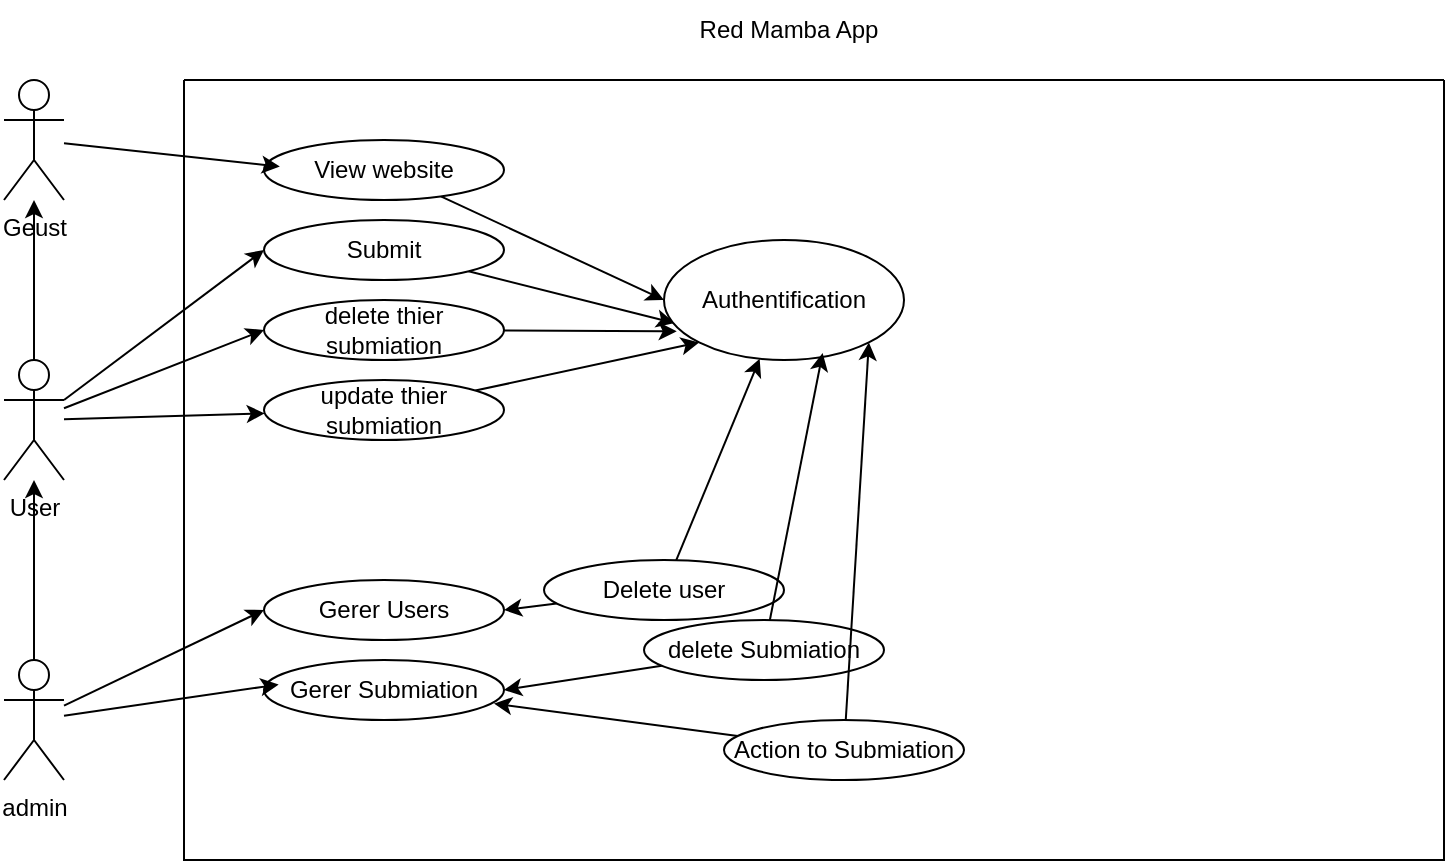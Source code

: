 <mxfile>
    <diagram id="0E9J-GljorU6EC5URQJj" name="Page-1">
        <mxGraphModel dx="900" dy="522" grid="1" gridSize="10" guides="1" tooltips="1" connect="1" arrows="1" fold="1" page="1" pageScale="1" pageWidth="850" pageHeight="1100" math="0" shadow="0">
            <root>
                <mxCell id="0"/>
                <mxCell id="1" parent="0"/>
                <mxCell id="3" value="" style="swimlane;startSize=0;" vertex="1" parent="1">
                    <mxGeometry x="140" y="100" width="630" height="390" as="geometry"/>
                </mxCell>
                <mxCell id="31" style="edgeStyle=none;html=1;entryX=0.044;entryY=0.692;entryDx=0;entryDy=0;entryPerimeter=0;" edge="1" parent="3" source="10" target="29">
                    <mxGeometry relative="1" as="geometry"/>
                </mxCell>
                <mxCell id="10" value="Submit" style="ellipse;whiteSpace=wrap;html=1;" vertex="1" parent="3">
                    <mxGeometry x="40" y="70" width="120" height="30" as="geometry"/>
                </mxCell>
                <mxCell id="30" style="edgeStyle=none;html=1;entryX=0;entryY=0.5;entryDx=0;entryDy=0;" edge="1" parent="3" source="11" target="29">
                    <mxGeometry relative="1" as="geometry"/>
                </mxCell>
                <mxCell id="11" value="View website" style="ellipse;whiteSpace=wrap;html=1;" vertex="1" parent="3">
                    <mxGeometry x="40" y="30" width="120" height="30" as="geometry"/>
                </mxCell>
                <mxCell id="32" style="edgeStyle=none;html=1;entryX=0.053;entryY=0.761;entryDx=0;entryDy=0;entryPerimeter=0;" edge="1" parent="3" source="12" target="29">
                    <mxGeometry relative="1" as="geometry"/>
                </mxCell>
                <mxCell id="12" value="delete thier submiation" style="ellipse;whiteSpace=wrap;html=1;" vertex="1" parent="3">
                    <mxGeometry x="40" y="110" width="120" height="30" as="geometry"/>
                </mxCell>
                <mxCell id="33" style="edgeStyle=none;html=1;entryX=0;entryY=1;entryDx=0;entryDy=0;" edge="1" parent="3" source="15" target="29">
                    <mxGeometry relative="1" as="geometry"/>
                </mxCell>
                <mxCell id="15" value="update thier submiation" style="ellipse;whiteSpace=wrap;html=1;" vertex="1" parent="3">
                    <mxGeometry x="40" y="150" width="120" height="30" as="geometry"/>
                </mxCell>
                <mxCell id="27" value="Gerer Users" style="ellipse;whiteSpace=wrap;html=1;" vertex="1" parent="3">
                    <mxGeometry x="40" y="250" width="120" height="30" as="geometry"/>
                </mxCell>
                <mxCell id="28" value="Gerer Submiation" style="ellipse;whiteSpace=wrap;html=1;" vertex="1" parent="3">
                    <mxGeometry x="40" y="290" width="120" height="30" as="geometry"/>
                </mxCell>
                <mxCell id="29" value="Authentification" style="ellipse;whiteSpace=wrap;html=1;" vertex="1" parent="3">
                    <mxGeometry x="240" y="80" width="120" height="60" as="geometry"/>
                </mxCell>
                <mxCell id="41" style="edgeStyle=none;html=1;entryX=1;entryY=0.5;entryDx=0;entryDy=0;" edge="1" parent="3" source="36" target="27">
                    <mxGeometry relative="1" as="geometry"/>
                </mxCell>
                <mxCell id="42" style="edgeStyle=none;html=1;" edge="1" parent="3" source="36" target="29">
                    <mxGeometry relative="1" as="geometry"/>
                </mxCell>
                <mxCell id="36" value="Delete user" style="ellipse;whiteSpace=wrap;html=1;" vertex="1" parent="3">
                    <mxGeometry x="180" y="240" width="120" height="30" as="geometry"/>
                </mxCell>
                <mxCell id="39" style="edgeStyle=none;html=1;entryX=1;entryY=0.5;entryDx=0;entryDy=0;" edge="1" parent="3" source="37" target="28">
                    <mxGeometry relative="1" as="geometry"/>
                </mxCell>
                <mxCell id="43" style="edgeStyle=none;html=1;entryX=0.661;entryY=0.942;entryDx=0;entryDy=0;entryPerimeter=0;" edge="1" parent="3" source="37" target="29">
                    <mxGeometry relative="1" as="geometry"/>
                </mxCell>
                <mxCell id="37" value="delete Submiation" style="ellipse;whiteSpace=wrap;html=1;" vertex="1" parent="3">
                    <mxGeometry x="230" y="270" width="120" height="30" as="geometry"/>
                </mxCell>
                <mxCell id="40" style="edgeStyle=none;html=1;entryX=0.958;entryY=0.727;entryDx=0;entryDy=0;entryPerimeter=0;" edge="1" parent="3" source="38" target="28">
                    <mxGeometry relative="1" as="geometry"/>
                </mxCell>
                <mxCell id="46" style="edgeStyle=none;html=1;entryX=1;entryY=1;entryDx=0;entryDy=0;" edge="1" parent="3" source="38" target="29">
                    <mxGeometry relative="1" as="geometry"/>
                </mxCell>
                <mxCell id="38" value="Action to Submiation" style="ellipse;whiteSpace=wrap;html=1;" vertex="1" parent="3">
                    <mxGeometry x="270" y="320" width="120" height="30" as="geometry"/>
                </mxCell>
                <mxCell id="26" style="edgeStyle=none;html=1;entryX=0.066;entryY=0.443;entryDx=0;entryDy=0;entryPerimeter=0;" edge="1" parent="1" source="4" target="11">
                    <mxGeometry relative="1" as="geometry"/>
                </mxCell>
                <mxCell id="4" value="Geust" style="shape=umlActor;verticalLabelPosition=bottom;verticalAlign=top;html=1;outlineConnect=0;" vertex="1" parent="1">
                    <mxGeometry x="50" y="100" width="30" height="60" as="geometry"/>
                </mxCell>
                <mxCell id="8" style="edgeStyle=none;html=1;" edge="1" parent="1" source="5" target="4">
                    <mxGeometry relative="1" as="geometry"/>
                </mxCell>
                <mxCell id="23" style="edgeStyle=none;html=1;entryX=0;entryY=0.5;entryDx=0;entryDy=0;exitX=1;exitY=0.333;exitDx=0;exitDy=0;exitPerimeter=0;" edge="1" parent="1" source="5" target="10">
                    <mxGeometry relative="1" as="geometry"/>
                </mxCell>
                <mxCell id="24" style="edgeStyle=none;html=1;entryX=0;entryY=0.5;entryDx=0;entryDy=0;" edge="1" parent="1" source="5" target="12">
                    <mxGeometry relative="1" as="geometry"/>
                </mxCell>
                <mxCell id="25" style="edgeStyle=none;html=1;" edge="1" parent="1" source="5" target="15">
                    <mxGeometry relative="1" as="geometry"/>
                </mxCell>
                <mxCell id="5" value="User" style="shape=umlActor;verticalLabelPosition=bottom;verticalAlign=top;html=1;outlineConnect=0;" vertex="1" parent="1">
                    <mxGeometry x="50" y="240" width="30" height="60" as="geometry"/>
                </mxCell>
                <mxCell id="7" style="edgeStyle=none;html=1;" edge="1" parent="1" source="6" target="5">
                    <mxGeometry relative="1" as="geometry"/>
                </mxCell>
                <mxCell id="34" style="edgeStyle=none;html=1;entryX=0;entryY=0.5;entryDx=0;entryDy=0;" edge="1" parent="1" source="6" target="27">
                    <mxGeometry relative="1" as="geometry"/>
                </mxCell>
                <mxCell id="35" style="edgeStyle=none;html=1;entryX=0.061;entryY=0.409;entryDx=0;entryDy=0;entryPerimeter=0;" edge="1" parent="1" source="6" target="28">
                    <mxGeometry relative="1" as="geometry"/>
                </mxCell>
                <mxCell id="6" value="admin" style="shape=umlActor;verticalLabelPosition=bottom;verticalAlign=top;html=1;outlineConnect=0;" vertex="1" parent="1">
                    <mxGeometry x="50" y="390" width="30" height="60" as="geometry"/>
                </mxCell>
                <mxCell id="9" value="Red Mamba App" style="text;html=1;strokeColor=none;fillColor=none;align=center;verticalAlign=middle;whiteSpace=wrap;rounded=0;" vertex="1" parent="1">
                    <mxGeometry x="380" y="60" width="125" height="30" as="geometry"/>
                </mxCell>
            </root>
        </mxGraphModel>
    </diagram>
</mxfile>